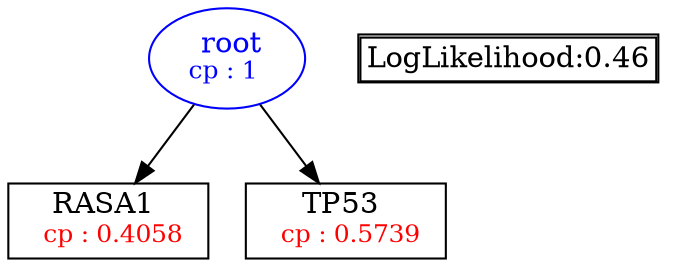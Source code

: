 digraph tree {
    "root" [label=<<font color='Blue'> root</font><br/><font color='Blue' POINT-SIZE='12'>cp : 1 </font>>, shape=oval, color=Blue];
    "S1" [label =<RASA1 <br/> <font color='Red' POINT-SIZE='12'> cp : 0.4058 </font>>, shape=box];
    "S2" [label =<TP53 <br/> <font color='Red' POINT-SIZE='12'> cp : 0.5739 </font>>, shape=box];
    "root" -> "S1";
    "root" -> "S2";

    node[shape=plaintext]
    fontsize="10"
    struct1 [label=
    <<TABLE BORDER="1" CELLBORDER="1" CELLSPACING="0" >
    <TR><TD ALIGN="LEFT">LogLikelihood:0.46</TD></TR>
    </TABLE>>];

}
